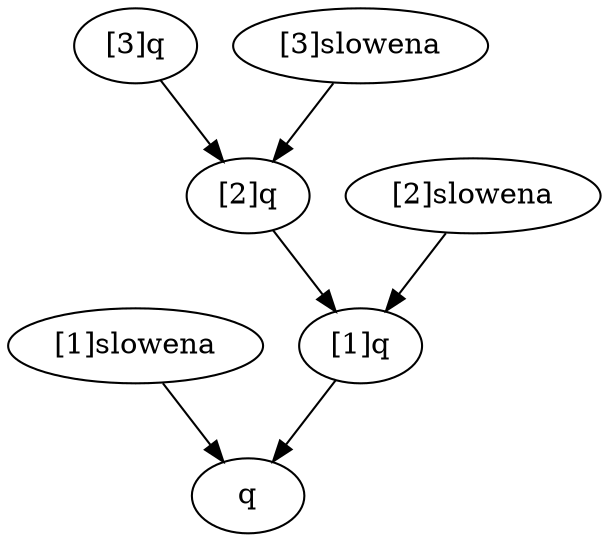 strict digraph "" {
	"[1]q"	[complexity=4,
		importance=1.5,
		rank=0.375];
	q	[complexity=2,
		importance=0.75,
		rank=0.375];
	"[1]q" -> q;
	"[3]q"	[complexity=8,
		importance=3.0,
		rank=0.375];
	"[2]q"	[complexity=6,
		importance=2.25,
		rank=0.375];
	"[3]q" -> "[2]q";
	"[2]slowena"	[complexity=5,
		importance=1.75,
		rank=0.35];
	"[2]slowena" -> "[1]q";
	"[1]slowena"	[complexity=3,
		importance=1.0,
		rank=0.333333333333];
	"[1]slowena" -> q;
	"[2]q" -> "[1]q";
	"[3]slowena"	[complexity=7,
		importance=2.5,
		rank=0.357142857143];
	"[3]slowena" -> "[2]q";
}
